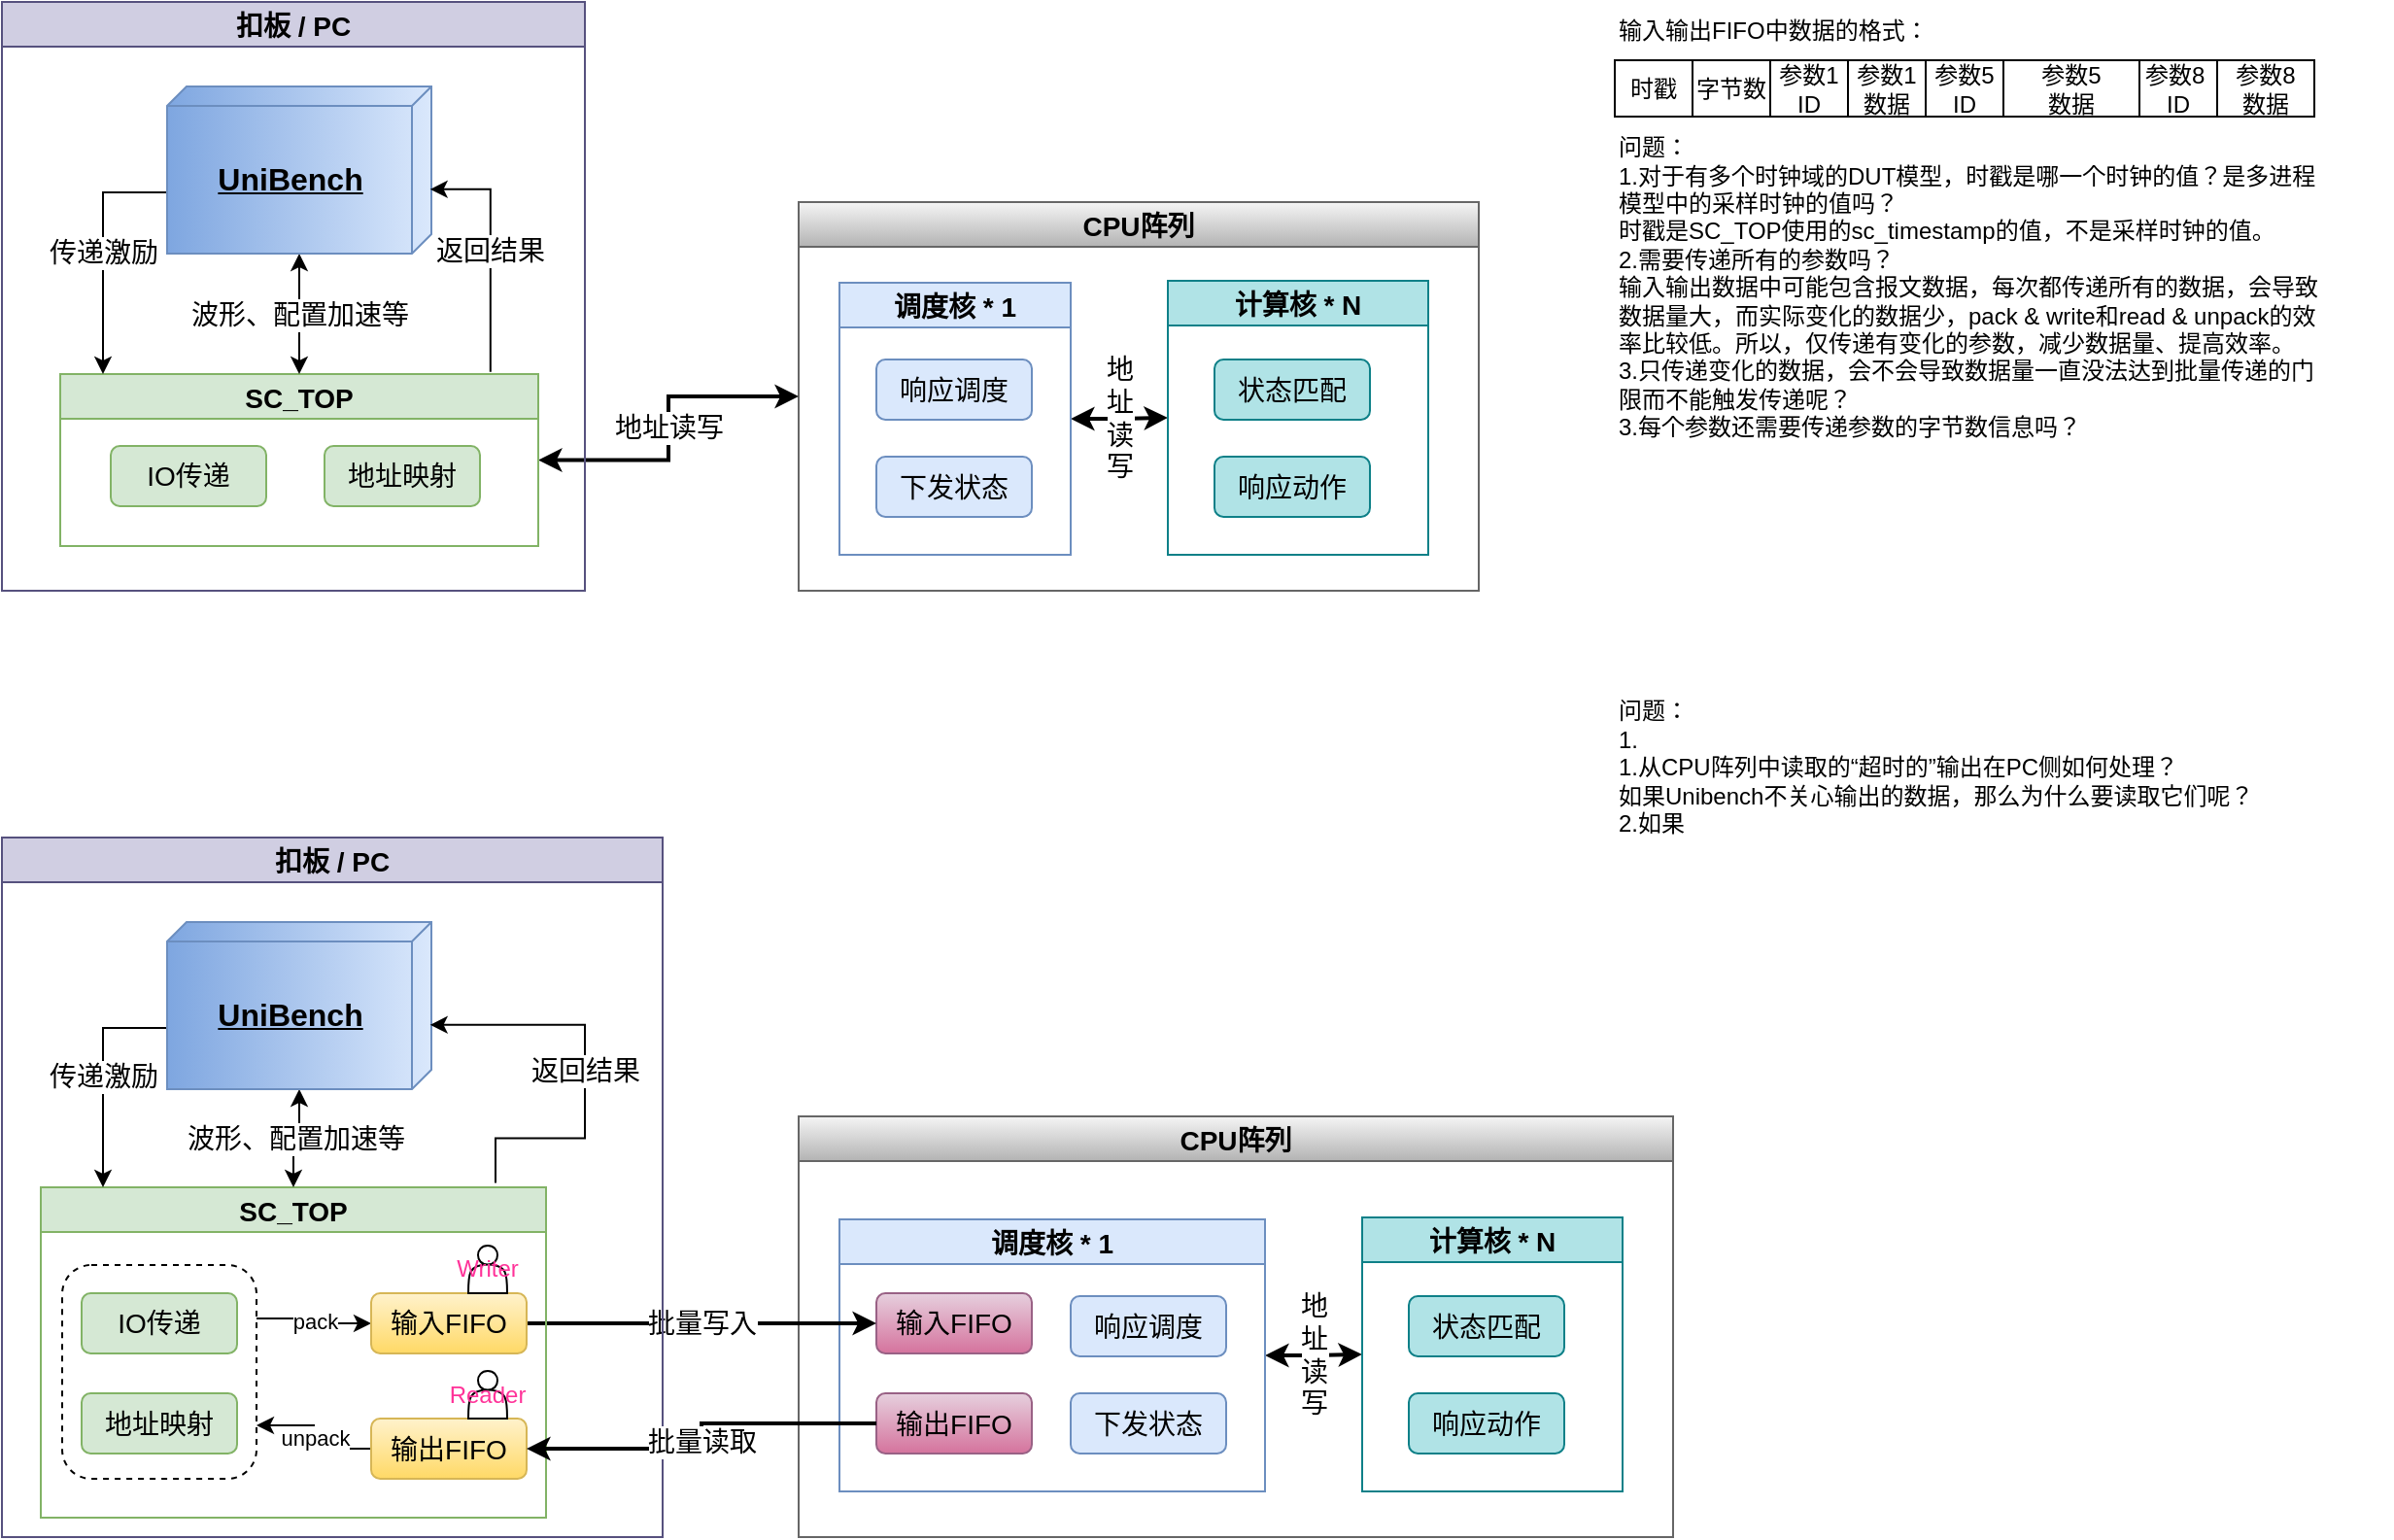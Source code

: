 <mxfile version="24.0.4" type="github">
  <diagram name="第 1 页" id="bzBQHWBgV5mlvqt9g90e">
    <mxGraphModel dx="989" dy="-313" grid="1" gridSize="10" guides="1" tooltips="1" connect="1" arrows="1" fold="1" page="1" pageScale="1" pageWidth="1169" pageHeight="827" math="0" shadow="0">
      <root>
        <mxCell id="0" />
        <mxCell id="1" parent="0" />
        <mxCell id="LjgOpnGmxGzKYRoascXe-18" value="CPU阵列" style="swimlane;fontSize=14;fillColor=#f5f5f5;strokeColor=#666666;gradientColor=#b3b3b3;" vertex="1" parent="1">
          <mxGeometry x="430" y="943" width="350" height="200" as="geometry" />
        </mxCell>
        <mxCell id="LjgOpnGmxGzKYRoascXe-19" value="地&lt;br&gt;址&lt;br&gt;读&lt;br&gt;写" style="edgeStyle=orthogonalEdgeStyle;rounded=0;orthogonalLoop=1;jettySize=auto;html=1;exitX=1;exitY=0.5;exitDx=0;exitDy=0;entryX=0;entryY=0.5;entryDx=0;entryDy=0;strokeWidth=2;fontSize=14;startArrow=classic;startFill=1;" edge="1" parent="LjgOpnGmxGzKYRoascXe-18" source="LjgOpnGmxGzKYRoascXe-20" target="LjgOpnGmxGzKYRoascXe-42">
          <mxGeometry relative="1" as="geometry" />
        </mxCell>
        <mxCell id="LjgOpnGmxGzKYRoascXe-20" value="调度核 * 1" style="swimlane;fontSize=14;fillColor=#dae8fc;strokeColor=#6c8ebf;" vertex="1" parent="LjgOpnGmxGzKYRoascXe-18">
          <mxGeometry x="21" y="41.5" width="119" height="140" as="geometry" />
        </mxCell>
        <mxCell id="LjgOpnGmxGzKYRoascXe-97" value="响应调度" style="rounded=1;whiteSpace=wrap;html=1;fontSize=14;fillColor=#dae8fc;strokeColor=#6c8ebf;" vertex="1" parent="LjgOpnGmxGzKYRoascXe-20">
          <mxGeometry x="19" y="39.5" width="80" height="31" as="geometry" />
        </mxCell>
        <mxCell id="LjgOpnGmxGzKYRoascXe-98" value="下发状态" style="rounded=1;whiteSpace=wrap;html=1;fontSize=14;fillColor=#dae8fc;strokeColor=#6c8ebf;" vertex="1" parent="LjgOpnGmxGzKYRoascXe-20">
          <mxGeometry x="19" y="89.5" width="80" height="31" as="geometry" />
        </mxCell>
        <mxCell id="LjgOpnGmxGzKYRoascXe-42" value="计算核 * N" style="swimlane;fontSize=14;fillColor=#b0e3e6;strokeColor=#0e8088;" vertex="1" parent="LjgOpnGmxGzKYRoascXe-18">
          <mxGeometry x="190" y="40.5" width="134" height="141" as="geometry" />
        </mxCell>
        <mxCell id="LjgOpnGmxGzKYRoascXe-99" value="状态匹配" style="rounded=1;whiteSpace=wrap;html=1;fontSize=14;fillColor=#b0e3e6;strokeColor=#0e8088;" vertex="1" parent="LjgOpnGmxGzKYRoascXe-42">
          <mxGeometry x="24" y="40.5" width="80" height="31" as="geometry" />
        </mxCell>
        <mxCell id="LjgOpnGmxGzKYRoascXe-100" value="响应动作" style="rounded=1;whiteSpace=wrap;html=1;fontSize=14;fillColor=#b0e3e6;strokeColor=#0e8088;" vertex="1" parent="LjgOpnGmxGzKYRoascXe-42">
          <mxGeometry x="24" y="90.5" width="80" height="31" as="geometry" />
        </mxCell>
        <mxCell id="LjgOpnGmxGzKYRoascXe-64" value="地址读写" style="edgeStyle=orthogonalEdgeStyle;rounded=0;orthogonalLoop=1;jettySize=auto;html=1;exitX=1;exitY=0.5;exitDx=0;exitDy=0;fontSize=14;startArrow=classic;startFill=1;strokeWidth=2;entryX=0;entryY=0.5;entryDx=0;entryDy=0;" edge="1" parent="1" source="LjgOpnGmxGzKYRoascXe-66" target="LjgOpnGmxGzKYRoascXe-18">
          <mxGeometry x="0.002" relative="1" as="geometry">
            <mxPoint x="265" y="1140" as="sourcePoint" />
            <mxPoint x="570" y="927" as="targetPoint" />
            <mxPoint as="offset" />
          </mxGeometry>
        </mxCell>
        <mxCell id="LjgOpnGmxGzKYRoascXe-65" value="扣板 / PC" style="swimlane;fontSize=14;fillColor=#d0cee2;strokeColor=#56517e;" vertex="1" parent="1">
          <mxGeometry x="20" y="840" width="300" height="303" as="geometry" />
        </mxCell>
        <mxCell id="LjgOpnGmxGzKYRoascXe-66" value="SC_TOP" style="swimlane;fontSize=14;fillColor=#d5e8d4;strokeColor=#82b366;" vertex="1" parent="LjgOpnGmxGzKYRoascXe-65">
          <mxGeometry x="30" y="191.5" width="246" height="88.5" as="geometry" />
        </mxCell>
        <mxCell id="LjgOpnGmxGzKYRoascXe-90" value="地址映射" style="rounded=1;whiteSpace=wrap;html=1;fontSize=14;fillColor=#d5e8d4;strokeColor=#82b366;" vertex="1" parent="LjgOpnGmxGzKYRoascXe-66">
          <mxGeometry x="136" y="37" width="80" height="31" as="geometry" />
        </mxCell>
        <mxCell id="LjgOpnGmxGzKYRoascXe-91" value="IO传递" style="rounded=1;whiteSpace=wrap;html=1;fontSize=14;fillColor=#d5e8d4;strokeColor=#82b366;" vertex="1" parent="LjgOpnGmxGzKYRoascXe-66">
          <mxGeometry x="26" y="37" width="80" height="31" as="geometry" />
        </mxCell>
        <mxCell id="LjgOpnGmxGzKYRoascXe-93" value="传递激励" style="edgeStyle=orthogonalEdgeStyle;rounded=0;orthogonalLoop=1;jettySize=auto;html=1;fontSize=14;startArrow=none;startFill=0;" edge="1" parent="LjgOpnGmxGzKYRoascXe-65" source="LjgOpnGmxGzKYRoascXe-95" target="LjgOpnGmxGzKYRoascXe-66">
          <mxGeometry relative="1" as="geometry">
            <Array as="points">
              <mxPoint x="52" y="98" />
            </Array>
          </mxGeometry>
        </mxCell>
        <mxCell id="LjgOpnGmxGzKYRoascXe-94" value="波形、配置加速等" style="edgeStyle=orthogonalEdgeStyle;rounded=0;orthogonalLoop=1;jettySize=auto;html=1;strokeWidth=1;fontSize=14;startArrow=classic;startFill=1;" edge="1" parent="LjgOpnGmxGzKYRoascXe-65" source="LjgOpnGmxGzKYRoascXe-95" target="LjgOpnGmxGzKYRoascXe-66">
          <mxGeometry relative="1" as="geometry" />
        </mxCell>
        <mxCell id="LjgOpnGmxGzKYRoascXe-95" value="UniBench" style="verticalAlign=middle;align=center;spacingTop=8;spacingLeft=2;spacingRight=12;shape=cube;size=10;direction=south;fontStyle=5;html=1;fontSize=16;fillColor=#dae8fc;gradientColor=#7ea6e0;strokeColor=#6c8ebf;" vertex="1" parent="LjgOpnGmxGzKYRoascXe-65">
          <mxGeometry x="85" y="43.5" width="136" height="86" as="geometry" />
        </mxCell>
        <mxCell id="LjgOpnGmxGzKYRoascXe-96" value="返回结果" style="edgeStyle=orthogonalEdgeStyle;rounded=0;orthogonalLoop=1;jettySize=auto;html=1;fontSize=14;startArrow=none;startFill=0;exitX=0.9;exitY=-0.013;exitDx=0;exitDy=0;entryX=0.615;entryY=0.005;entryDx=0;entryDy=0;entryPerimeter=0;exitPerimeter=0;" edge="1" parent="LjgOpnGmxGzKYRoascXe-65" source="LjgOpnGmxGzKYRoascXe-66" target="LjgOpnGmxGzKYRoascXe-95">
          <mxGeometry relative="1" as="geometry">
            <mxPoint x="451" y="112.5" as="sourcePoint" />
            <mxPoint x="59.0" y="198.5" as="targetPoint" />
          </mxGeometry>
        </mxCell>
        <mxCell id="LjgOpnGmxGzKYRoascXe-118" value="CPU阵列" style="swimlane;fontSize=14;fillColor=#f5f5f5;strokeColor=#666666;gradientColor=#b3b3b3;" vertex="1" parent="1">
          <mxGeometry x="430" y="1413.5" width="450" height="216.5" as="geometry" />
        </mxCell>
        <mxCell id="LjgOpnGmxGzKYRoascXe-119" value="地&lt;br&gt;址&lt;br&gt;读&lt;br&gt;写" style="edgeStyle=orthogonalEdgeStyle;rounded=0;orthogonalLoop=1;jettySize=auto;html=1;exitX=1;exitY=0.5;exitDx=0;exitDy=0;entryX=0;entryY=0.5;entryDx=0;entryDy=0;strokeWidth=2;fontSize=14;startArrow=classic;startFill=1;" edge="1" parent="LjgOpnGmxGzKYRoascXe-118" source="LjgOpnGmxGzKYRoascXe-120" target="LjgOpnGmxGzKYRoascXe-123">
          <mxGeometry relative="1" as="geometry" />
        </mxCell>
        <mxCell id="LjgOpnGmxGzKYRoascXe-120" value="调度核 * 1" style="swimlane;fontSize=14;fillColor=#dae8fc;strokeColor=#6c8ebf;" vertex="1" parent="LjgOpnGmxGzKYRoascXe-118">
          <mxGeometry x="21" y="53" width="219" height="140" as="geometry" />
        </mxCell>
        <mxCell id="LjgOpnGmxGzKYRoascXe-121" value="响应调度" style="rounded=1;whiteSpace=wrap;html=1;fontSize=14;fillColor=#dae8fc;strokeColor=#6c8ebf;" vertex="1" parent="LjgOpnGmxGzKYRoascXe-120">
          <mxGeometry x="119" y="39.5" width="80" height="31" as="geometry" />
        </mxCell>
        <mxCell id="LjgOpnGmxGzKYRoascXe-122" value="下发状态" style="rounded=1;whiteSpace=wrap;html=1;fontSize=14;fillColor=#dae8fc;strokeColor=#6c8ebf;" vertex="1" parent="LjgOpnGmxGzKYRoascXe-120">
          <mxGeometry x="119" y="89.5" width="80" height="31" as="geometry" />
        </mxCell>
        <mxCell id="LjgOpnGmxGzKYRoascXe-137" value="输入FIFO" style="rounded=1;whiteSpace=wrap;html=1;fontSize=14;fillColor=#e6d0de;strokeColor=#996185;gradientColor=#d5739d;" vertex="1" parent="LjgOpnGmxGzKYRoascXe-120">
          <mxGeometry x="19" y="38" width="80" height="31" as="geometry" />
        </mxCell>
        <mxCell id="LjgOpnGmxGzKYRoascXe-138" value="输出FIFO" style="rounded=1;whiteSpace=wrap;html=1;fontSize=14;fillColor=#e6d0de;strokeColor=#996185;gradientColor=#d5739d;" vertex="1" parent="LjgOpnGmxGzKYRoascXe-120">
          <mxGeometry x="19" y="89.5" width="80" height="31" as="geometry" />
        </mxCell>
        <mxCell id="LjgOpnGmxGzKYRoascXe-123" value="计算核 * N" style="swimlane;fontSize=14;fillColor=#b0e3e6;strokeColor=#0e8088;" vertex="1" parent="LjgOpnGmxGzKYRoascXe-118">
          <mxGeometry x="290" y="52" width="134" height="141" as="geometry" />
        </mxCell>
        <mxCell id="LjgOpnGmxGzKYRoascXe-124" value="状态匹配" style="rounded=1;whiteSpace=wrap;html=1;fontSize=14;fillColor=#b0e3e6;strokeColor=#0e8088;" vertex="1" parent="LjgOpnGmxGzKYRoascXe-123">
          <mxGeometry x="24" y="40.5" width="80" height="31" as="geometry" />
        </mxCell>
        <mxCell id="LjgOpnGmxGzKYRoascXe-125" value="响应动作" style="rounded=1;whiteSpace=wrap;html=1;fontSize=14;fillColor=#b0e3e6;strokeColor=#0e8088;" vertex="1" parent="LjgOpnGmxGzKYRoascXe-123">
          <mxGeometry x="24" y="90.5" width="80" height="31" as="geometry" />
        </mxCell>
        <mxCell id="LjgOpnGmxGzKYRoascXe-126" value="批量写入" style="edgeStyle=orthogonalEdgeStyle;rounded=0;orthogonalLoop=1;jettySize=auto;html=1;exitX=1;exitY=0.5;exitDx=0;exitDy=0;fontSize=14;startArrow=none;startFill=0;strokeWidth=2;entryX=0;entryY=0.5;entryDx=0;entryDy=0;" edge="1" parent="1" source="LjgOpnGmxGzKYRoascXe-135" target="LjgOpnGmxGzKYRoascXe-137">
          <mxGeometry x="0.002" relative="1" as="geometry">
            <mxPoint x="265" y="1580" as="sourcePoint" />
            <mxPoint x="570" y="1367" as="targetPoint" />
            <mxPoint as="offset" />
          </mxGeometry>
        </mxCell>
        <mxCell id="LjgOpnGmxGzKYRoascXe-127" value="扣板 / PC" style="swimlane;fontSize=14;fillColor=#d0cee2;strokeColor=#56517e;" vertex="1" parent="1">
          <mxGeometry x="20" y="1270" width="340" height="360" as="geometry" />
        </mxCell>
        <mxCell id="LjgOpnGmxGzKYRoascXe-128" value="SC_TOP" style="swimlane;fontSize=14;fillColor=#d5e8d4;strokeColor=#82b366;" vertex="1" parent="LjgOpnGmxGzKYRoascXe-127">
          <mxGeometry x="20" y="180" width="260" height="170" as="geometry" />
        </mxCell>
        <mxCell id="LjgOpnGmxGzKYRoascXe-129" value="地址映射" style="rounded=1;whiteSpace=wrap;html=1;fontSize=14;fillColor=#d5e8d4;strokeColor=#82b366;" vertex="1" parent="LjgOpnGmxGzKYRoascXe-128">
          <mxGeometry x="21" y="106" width="80" height="31" as="geometry" />
        </mxCell>
        <mxCell id="LjgOpnGmxGzKYRoascXe-144" value="pack" style="edgeStyle=orthogonalEdgeStyle;rounded=0;orthogonalLoop=1;jettySize=auto;html=1;exitX=1;exitY=0.25;exitDx=0;exitDy=0;" edge="1" parent="LjgOpnGmxGzKYRoascXe-128" source="LjgOpnGmxGzKYRoascXe-145" target="LjgOpnGmxGzKYRoascXe-135">
          <mxGeometry relative="1" as="geometry" />
        </mxCell>
        <mxCell id="LjgOpnGmxGzKYRoascXe-130" value="IO传递" style="rounded=1;whiteSpace=wrap;html=1;fontSize=14;fillColor=#d5e8d4;strokeColor=#82b366;" vertex="1" parent="LjgOpnGmxGzKYRoascXe-128">
          <mxGeometry x="21" y="54.5" width="80" height="31" as="geometry" />
        </mxCell>
        <mxCell id="LjgOpnGmxGzKYRoascXe-135" value="输入FIFO" style="rounded=1;whiteSpace=wrap;html=1;fontSize=14;fillColor=#fff2cc;strokeColor=#d6b656;gradientColor=#ffd966;" vertex="1" parent="LjgOpnGmxGzKYRoascXe-128">
          <mxGeometry x="170" y="54.5" width="80" height="31" as="geometry" />
        </mxCell>
        <mxCell id="LjgOpnGmxGzKYRoascXe-146" value="unpack" style="edgeStyle=orthogonalEdgeStyle;rounded=0;orthogonalLoop=1;jettySize=auto;html=1;entryX=1;entryY=0.75;entryDx=0;entryDy=0;" edge="1" parent="LjgOpnGmxGzKYRoascXe-128" source="LjgOpnGmxGzKYRoascXe-136" target="LjgOpnGmxGzKYRoascXe-145">
          <mxGeometry relative="1" as="geometry" />
        </mxCell>
        <mxCell id="LjgOpnGmxGzKYRoascXe-136" value="输出FIFO" style="rounded=1;whiteSpace=wrap;html=1;fontSize=14;fillColor=#fff2cc;strokeColor=#d6b656;gradientColor=#ffd966;" vertex="1" parent="LjgOpnGmxGzKYRoascXe-128">
          <mxGeometry x="170" y="119" width="80" height="31" as="geometry" />
        </mxCell>
        <mxCell id="LjgOpnGmxGzKYRoascXe-145" value="" style="rounded=1;whiteSpace=wrap;html=1;fillColor=none;dashed=1;" vertex="1" parent="LjgOpnGmxGzKYRoascXe-128">
          <mxGeometry x="11" y="40" width="100" height="110" as="geometry" />
        </mxCell>
        <mxCell id="LjgOpnGmxGzKYRoascXe-147" value="Writer" style="shape=actor;whiteSpace=wrap;html=1;fontColor=#FF3399;labelBackgroundColor=none;labelBorderColor=none;" vertex="1" parent="LjgOpnGmxGzKYRoascXe-128">
          <mxGeometry x="220" y="30" width="20" height="24.5" as="geometry" />
        </mxCell>
        <mxCell id="LjgOpnGmxGzKYRoascXe-148" value="Reader" style="shape=actor;whiteSpace=wrap;html=1;fontColor=#FF3399;labelBackgroundColor=none;labelBorderColor=none;" vertex="1" parent="LjgOpnGmxGzKYRoascXe-128">
          <mxGeometry x="220" y="94.5" width="20" height="24.5" as="geometry" />
        </mxCell>
        <mxCell id="LjgOpnGmxGzKYRoascXe-131" value="传递激励" style="edgeStyle=orthogonalEdgeStyle;rounded=0;orthogonalLoop=1;jettySize=auto;html=1;fontSize=14;startArrow=none;startFill=0;" edge="1" parent="LjgOpnGmxGzKYRoascXe-127" source="LjgOpnGmxGzKYRoascXe-133" target="LjgOpnGmxGzKYRoascXe-128">
          <mxGeometry relative="1" as="geometry">
            <Array as="points">
              <mxPoint x="52" y="98" />
            </Array>
          </mxGeometry>
        </mxCell>
        <mxCell id="LjgOpnGmxGzKYRoascXe-132" value="波形、配置加速等" style="edgeStyle=orthogonalEdgeStyle;rounded=0;orthogonalLoop=1;jettySize=auto;html=1;strokeWidth=1;fontSize=14;startArrow=classic;startFill=1;" edge="1" parent="LjgOpnGmxGzKYRoascXe-127" source="LjgOpnGmxGzKYRoascXe-133" target="LjgOpnGmxGzKYRoascXe-128">
          <mxGeometry relative="1" as="geometry" />
        </mxCell>
        <mxCell id="LjgOpnGmxGzKYRoascXe-133" value="UniBench" style="verticalAlign=middle;align=center;spacingTop=8;spacingLeft=2;spacingRight=12;shape=cube;size=10;direction=south;fontStyle=5;html=1;fontSize=16;fillColor=#dae8fc;gradientColor=#7ea6e0;strokeColor=#6c8ebf;" vertex="1" parent="LjgOpnGmxGzKYRoascXe-127">
          <mxGeometry x="85" y="43.5" width="136" height="86" as="geometry" />
        </mxCell>
        <mxCell id="LjgOpnGmxGzKYRoascXe-134" value="返回结果" style="edgeStyle=orthogonalEdgeStyle;rounded=0;orthogonalLoop=1;jettySize=auto;html=1;fontSize=14;startArrow=none;startFill=0;exitX=0.9;exitY=-0.013;exitDx=0;exitDy=0;entryX=0.615;entryY=0.005;entryDx=0;entryDy=0;entryPerimeter=0;exitPerimeter=0;" edge="1" parent="LjgOpnGmxGzKYRoascXe-127" source="LjgOpnGmxGzKYRoascXe-128" target="LjgOpnGmxGzKYRoascXe-133">
          <mxGeometry relative="1" as="geometry">
            <mxPoint x="451" y="112.5" as="sourcePoint" />
            <mxPoint x="59.0" y="198.5" as="targetPoint" />
          </mxGeometry>
        </mxCell>
        <mxCell id="LjgOpnGmxGzKYRoascXe-139" value="批量读取" style="edgeStyle=orthogonalEdgeStyle;rounded=0;orthogonalLoop=1;jettySize=auto;html=1;exitX=1;exitY=0.5;exitDx=0;exitDy=0;fontSize=14;startArrow=classic;startFill=1;strokeWidth=2;entryX=0;entryY=0.5;entryDx=0;entryDy=0;endArrow=none;endFill=0;" edge="1" parent="1" source="LjgOpnGmxGzKYRoascXe-136" target="LjgOpnGmxGzKYRoascXe-138">
          <mxGeometry x="-0.075" y="4" relative="1" as="geometry">
            <mxPoint x="290" y="1534" as="sourcePoint" />
            <mxPoint x="480" y="1460" as="targetPoint" />
            <mxPoint as="offset" />
          </mxGeometry>
        </mxCell>
        <mxCell id="LjgOpnGmxGzKYRoascXe-149" value="&lt;div&gt;&lt;span style=&quot;background-color: initial;&quot;&gt;问题：&lt;/span&gt;&lt;br&gt;&lt;/div&gt;&lt;div&gt;1.&lt;/div&gt;&lt;div&gt;1.从CPU阵列中读取的“超时的”输出在PC侧如何处理？&lt;/div&gt;如果Unibench不关心输出的数据，那么为什么要读取它们呢？&lt;div&gt;2.如果&lt;br&gt;&lt;div&gt;&lt;br&gt;&lt;/div&gt;&lt;/div&gt;" style="text;html=1;align=left;verticalAlign=middle;whiteSpace=wrap;rounded=0;" vertex="1" parent="1">
          <mxGeometry x="850" y="1166" width="400" height="150" as="geometry" />
        </mxCell>
        <mxCell id="LjgOpnGmxGzKYRoascXe-150" value="时戳" style="rounded=0;whiteSpace=wrap;html=1;" vertex="1" parent="1">
          <mxGeometry x="850" y="870" width="40" height="29" as="geometry" />
        </mxCell>
        <mxCell id="LjgOpnGmxGzKYRoascXe-164" value="字节数" style="rounded=0;whiteSpace=wrap;html=1;" vertex="1" parent="1">
          <mxGeometry x="890" y="870" width="40" height="29" as="geometry" />
        </mxCell>
        <mxCell id="LjgOpnGmxGzKYRoascXe-165" value="参数1&lt;div&gt;ID&lt;/div&gt;" style="rounded=0;whiteSpace=wrap;html=1;" vertex="1" parent="1">
          <mxGeometry x="930" y="870" width="40" height="29" as="geometry" />
        </mxCell>
        <mxCell id="LjgOpnGmxGzKYRoascXe-166" value="参数1&lt;div&gt;数据&lt;/div&gt;" style="rounded=0;whiteSpace=wrap;html=1;" vertex="1" parent="1">
          <mxGeometry x="970" y="870" width="40" height="29" as="geometry" />
        </mxCell>
        <mxCell id="LjgOpnGmxGzKYRoascXe-167" value="参数5&lt;div&gt;ID&lt;/div&gt;" style="rounded=0;whiteSpace=wrap;html=1;" vertex="1" parent="1">
          <mxGeometry x="1010" y="870" width="40" height="29" as="geometry" />
        </mxCell>
        <mxCell id="LjgOpnGmxGzKYRoascXe-168" value="参数5&lt;div&gt;&lt;span style=&quot;background-color: initial;&quot;&gt;数据&lt;/span&gt;&lt;/div&gt;" style="rounded=0;whiteSpace=wrap;html=1;" vertex="1" parent="1">
          <mxGeometry x="1050" y="870" width="70" height="29" as="geometry" />
        </mxCell>
        <mxCell id="LjgOpnGmxGzKYRoascXe-169" value="参数8&amp;nbsp;&lt;div&gt;ID&lt;/div&gt;" style="rounded=0;whiteSpace=wrap;html=1;" vertex="1" parent="1">
          <mxGeometry x="1120" y="870" width="40" height="29" as="geometry" />
        </mxCell>
        <mxCell id="LjgOpnGmxGzKYRoascXe-170" value="参数8&lt;div&gt;数&lt;span style=&quot;background-color: initial;&quot;&gt;据&lt;/span&gt;&lt;/div&gt;" style="rounded=0;whiteSpace=wrap;html=1;" vertex="1" parent="1">
          <mxGeometry x="1160" y="870" width="50" height="29" as="geometry" />
        </mxCell>
        <mxCell id="LjgOpnGmxGzKYRoascXe-171" value="&lt;span style=&quot;&quot;&gt;输入输出FIFO中数据的格式：&lt;/span&gt;" style="text;html=1;align=left;verticalAlign=middle;whiteSpace=wrap;rounded=0;" vertex="1" parent="1">
          <mxGeometry x="850" y="840" width="370" height="30" as="geometry" />
        </mxCell>
        <mxCell id="LjgOpnGmxGzKYRoascXe-172" value="&lt;span style=&quot;&quot;&gt;问题：&lt;/span&gt;&lt;div&gt;&lt;span style=&quot;&quot;&gt;1.对于有多个时钟域的DUT模型，时戳是哪一个时钟的值？是多进程模型中的采样时钟的值吗？&lt;/span&gt;&lt;/div&gt;&lt;div&gt;时戳是SC_TOP使用的sc_timestamp的值，不是采样时钟的值。&lt;/div&gt;&lt;div&gt;2.需要传递所有的参数吗？&lt;/div&gt;&lt;div&gt;输入输出数据中可能包含报文数据，每次都传递所有的数据，会导致数据量大，而实际变化的数据少，pack &amp;amp; write和read &amp;amp; unpack的效率比较低。所以，仅传递有变化的参数，减少数据量、提高效率。&lt;/div&gt;&lt;div&gt;3.只传递变化的数据，会不会导致数据量一直没法达到批量传递的门限而不能触发传递呢？&lt;/div&gt;&lt;div&gt;3.每个参数还需要传递参数的字节数信息吗？&lt;/div&gt;&lt;div&gt;&lt;br&gt;&lt;/div&gt;" style="text;html=1;align=left;verticalAlign=middle;whiteSpace=wrap;rounded=0;" vertex="1" parent="1">
          <mxGeometry x="850" y="909" width="370" height="170" as="geometry" />
        </mxCell>
      </root>
    </mxGraphModel>
  </diagram>
</mxfile>
